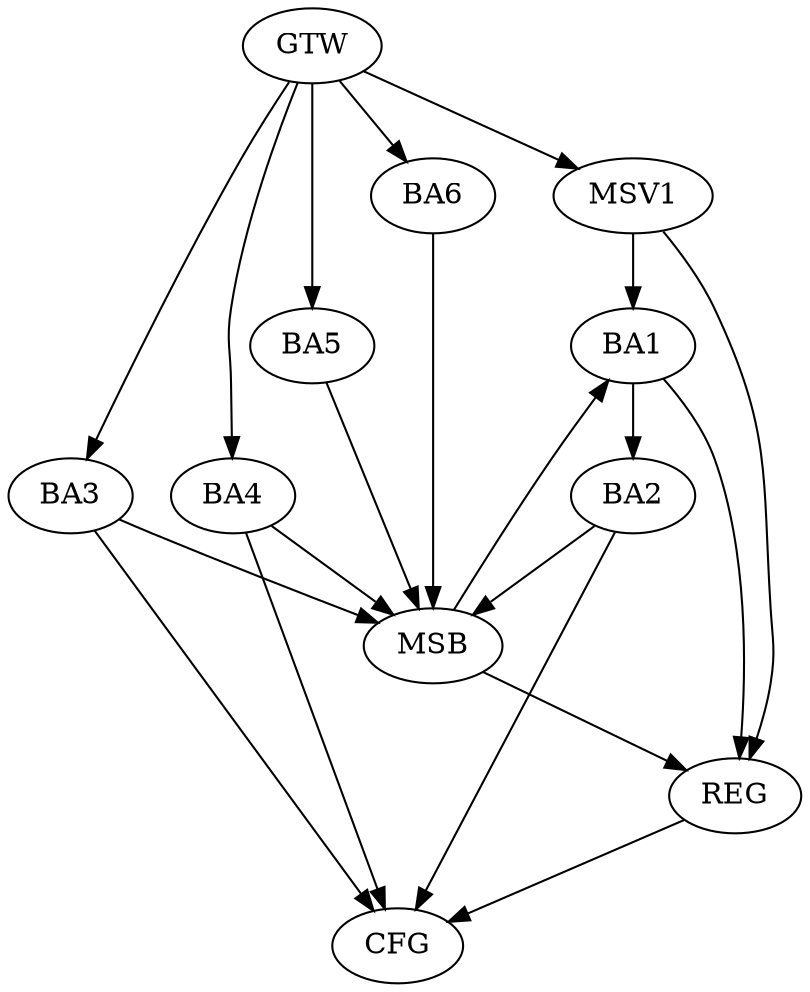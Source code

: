 strict digraph G {
  BA1 [ label="BA1" ];
  BA2 [ label="BA2" ];
  BA3 [ label="BA3" ];
  BA4 [ label="BA4" ];
  BA5 [ label="BA5" ];
  BA6 [ label="BA6" ];
  GTW [ label="GTW" ];
  REG [ label="REG" ];
  MSB [ label="MSB" ];
  CFG [ label="CFG" ];
  MSV1 [ label="MSV1" ];
  BA1 -> BA2;
  GTW -> BA3;
  GTW -> BA4;
  GTW -> BA5;
  GTW -> BA6;
  BA1 -> REG;
  BA2 -> MSB;
  MSB -> BA1;
  MSB -> REG;
  BA3 -> MSB;
  BA4 -> MSB;
  BA5 -> MSB;
  BA6 -> MSB;
  BA2 -> CFG;
  BA3 -> CFG;
  BA4 -> CFG;
  REG -> CFG;
  MSV1 -> BA1;
  GTW -> MSV1;
  MSV1 -> REG;
}
